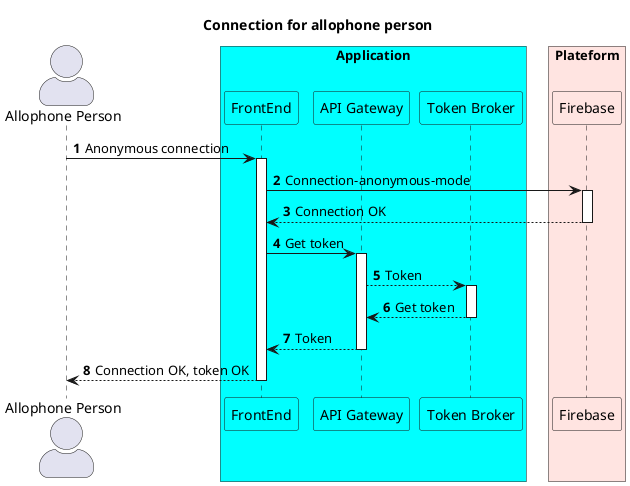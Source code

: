 @startuml
Title "Connection for allophone person"

skinparam actorStyle awesome
skinparam BoxPadding 10
autonumber

actor "Allophone Person" as PEOPLE
box "Application" #Cyan
  participant "FrontEnd" as FrontEnd #Cyan
  participant "API Gateway" as API_GW #Cyan
  participant "Token Broker" as Token_broker #Cyan
end box
box "Plateform" #MistyRose
  participant Firebase as Firebase #MistyRose
end box

PEOPLE -> FrontEnd ++ : Anonymous connection
FrontEnd -> Firebase ++ : Connection-anonymous-mode
Firebase --> FrontEnd -- : Connection OK
FrontEnd -> API_GW ++ : Get token
API_GW --> Token_broker ++  : Token
Token_broker --> API_GW -- : Get token
API_GW --> FrontEnd -- : Token
FrontEnd --> PEOPLE -- : Connection OK, token OK
@enduml
